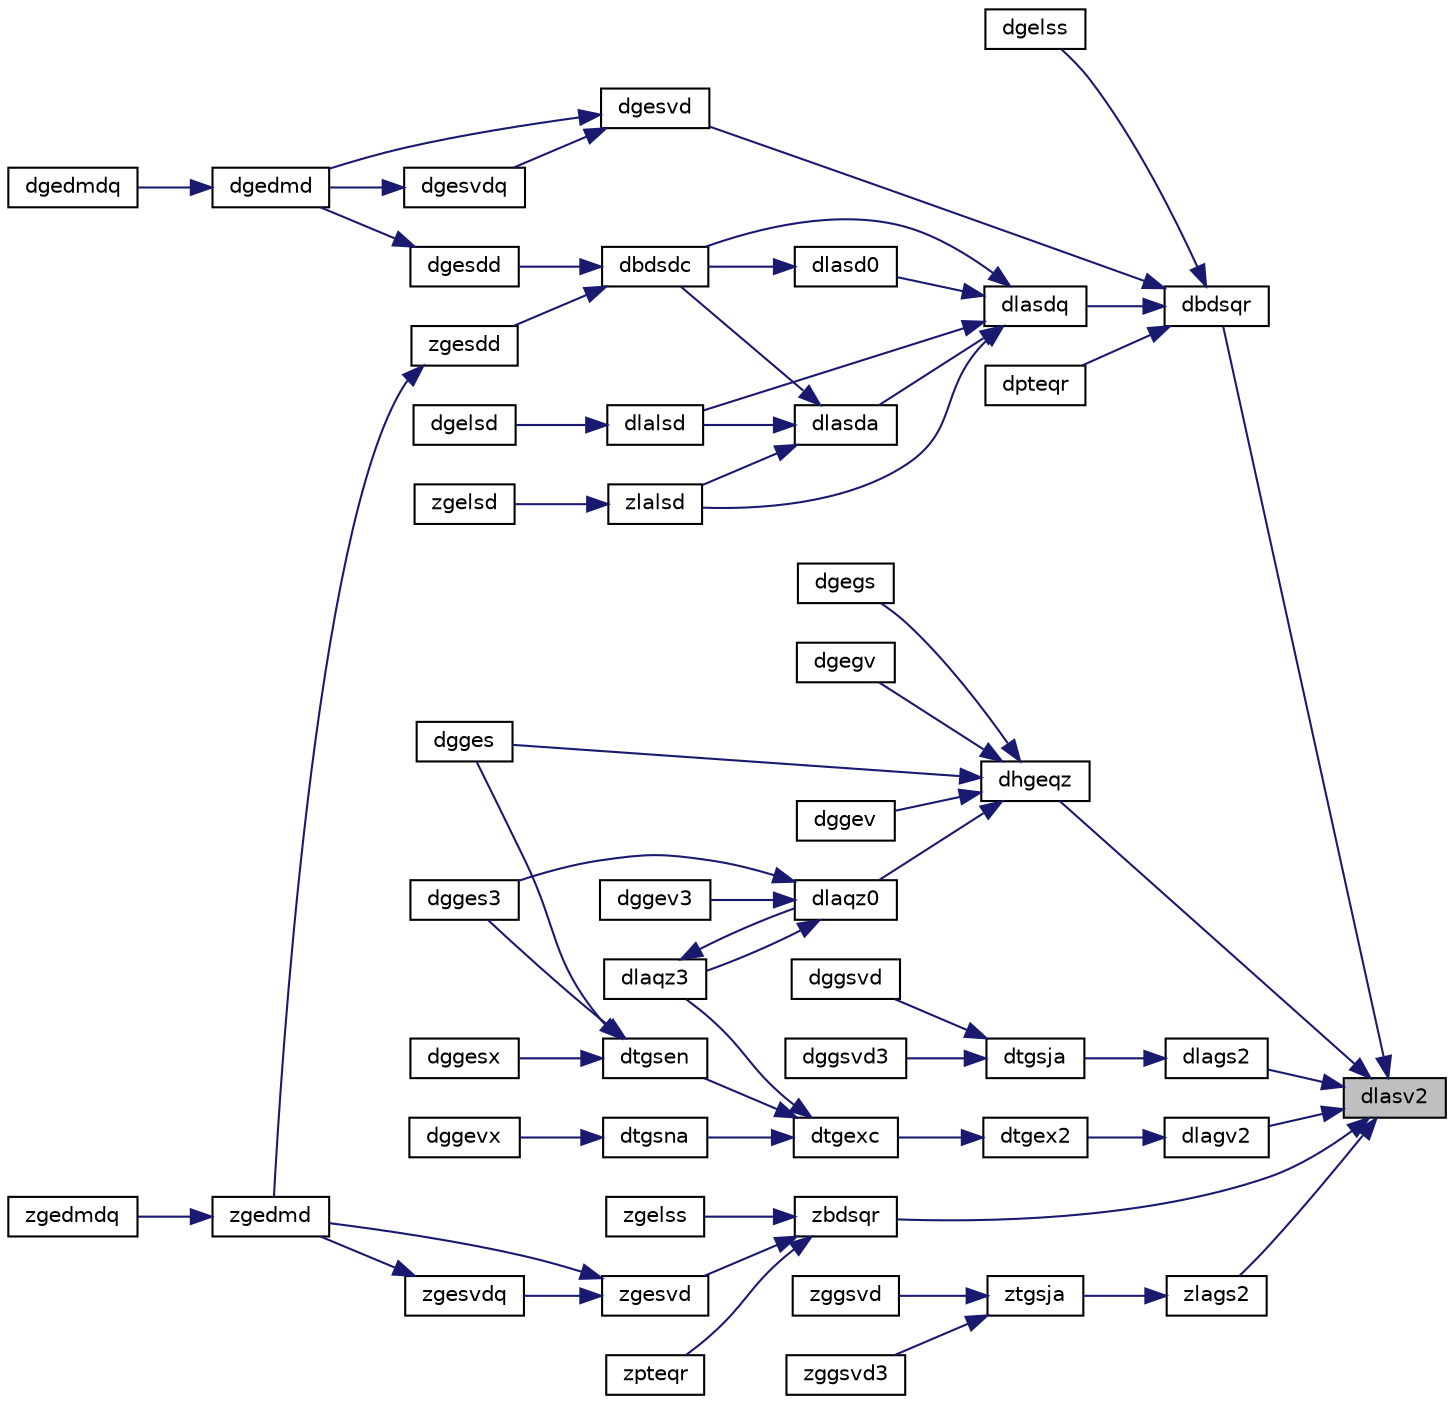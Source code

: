 digraph "dlasv2"
{
 // LATEX_PDF_SIZE
  edge [fontname="Helvetica",fontsize="10",labelfontname="Helvetica",labelfontsize="10"];
  node [fontname="Helvetica",fontsize="10",shape=record];
  rankdir="RL";
  Node1 [label="dlasv2",height=0.2,width=0.4,color="black", fillcolor="grey75", style="filled", fontcolor="black",tooltip="DLASV2 computes the singular value decomposition of a 2-by-2 triangular matrix."];
  Node1 -> Node2 [dir="back",color="midnightblue",fontsize="10",style="solid",fontname="Helvetica"];
  Node2 [label="dbdsqr",height=0.2,width=0.4,color="black", fillcolor="white", style="filled",URL="$dbdsqr_8f.html#a65ed5af8564ace53daffd808e51a7ba7",tooltip="DBDSQR"];
  Node2 -> Node3 [dir="back",color="midnightblue",fontsize="10",style="solid",fontname="Helvetica"];
  Node3 [label="dgelss",height=0.2,width=0.4,color="black", fillcolor="white", style="filled",URL="$dgelss_8f.html#aa6ed601d0622edcecb90de08d7a218ec",tooltip="DGELSS solves overdetermined or underdetermined systems for GE matrices"];
  Node2 -> Node4 [dir="back",color="midnightblue",fontsize="10",style="solid",fontname="Helvetica"];
  Node4 [label="dgesvd",height=0.2,width=0.4,color="black", fillcolor="white", style="filled",URL="$dgesvd_8f.html#a84fdf22a62b12ff364621e4713ce02f2",tooltip="DGESVD computes the singular value decomposition (SVD) for GE matrices"];
  Node4 -> Node5 [dir="back",color="midnightblue",fontsize="10",style="solid",fontname="Helvetica"];
  Node5 [label="dgedmd",height=0.2,width=0.4,color="black", fillcolor="white", style="filled",URL="$dgedmd_8f90.html#a873ebfba3e94c6200e9f6da79644abb1",tooltip="DGEDMD computes the Dynamic Mode Decomposition (DMD) for a pair of data snapshot matrices."];
  Node5 -> Node6 [dir="back",color="midnightblue",fontsize="10",style="solid",fontname="Helvetica"];
  Node6 [label="dgedmdq",height=0.2,width=0.4,color="black", fillcolor="white", style="filled",URL="$dgedmdq_8f90.html#a6c9d2f77b73a03970b6e05984167644f",tooltip="DGEDMDQ computes the Dynamic Mode Decomposition (DMD) for a pair of data snapshot matrices."];
  Node4 -> Node7 [dir="back",color="midnightblue",fontsize="10",style="solid",fontname="Helvetica"];
  Node7 [label="dgesvdq",height=0.2,width=0.4,color="black", fillcolor="white", style="filled",URL="$dgesvdq_8f.html#a6e6e097bd6ae8191bddcb0bc4ad9b43d",tooltip="DGESVDQ computes the singular value decomposition (SVD) with a QR-Preconditioned QR SVD Method for GE..."];
  Node7 -> Node5 [dir="back",color="midnightblue",fontsize="10",style="solid",fontname="Helvetica"];
  Node2 -> Node8 [dir="back",color="midnightblue",fontsize="10",style="solid",fontname="Helvetica"];
  Node8 [label="dlasdq",height=0.2,width=0.4,color="black", fillcolor="white", style="filled",URL="$dlasdq_8f.html#afc8e49b5fff31027da26e1856f8a9b25",tooltip="DLASDQ computes the SVD of a real bidiagonal matrix with diagonal d and off-diagonal e...."];
  Node8 -> Node9 [dir="back",color="midnightblue",fontsize="10",style="solid",fontname="Helvetica"];
  Node9 [label="dbdsdc",height=0.2,width=0.4,color="black", fillcolor="white", style="filled",URL="$dbdsdc_8f.html#a6465b3e8d562f4a16409308939a46a3f",tooltip="DBDSDC"];
  Node9 -> Node10 [dir="back",color="midnightblue",fontsize="10",style="solid",fontname="Helvetica"];
  Node10 [label="dgesdd",height=0.2,width=0.4,color="black", fillcolor="white", style="filled",URL="$dgesdd_8f.html#ad8e0f1c83a78d3d4858eaaa88a1c5ab1",tooltip="DGESDD"];
  Node10 -> Node5 [dir="back",color="midnightblue",fontsize="10",style="solid",fontname="Helvetica"];
  Node9 -> Node11 [dir="back",color="midnightblue",fontsize="10",style="solid",fontname="Helvetica"];
  Node11 [label="zgesdd",height=0.2,width=0.4,color="black", fillcolor="white", style="filled",URL="$zgesdd_8f.html#accb06ed106ce18814ad7069dcb43aa27",tooltip="ZGESDD"];
  Node11 -> Node12 [dir="back",color="midnightblue",fontsize="10",style="solid",fontname="Helvetica"];
  Node12 [label="zgedmd",height=0.2,width=0.4,color="black", fillcolor="white", style="filled",URL="$zgedmd_8f90.html#a09cef60be58f076072bb592bd1223dec",tooltip="ZGEDMD computes the Dynamic Mode Decomposition (DMD) for a pair of data snapshot matrices."];
  Node12 -> Node13 [dir="back",color="midnightblue",fontsize="10",style="solid",fontname="Helvetica"];
  Node13 [label="zgedmdq",height=0.2,width=0.4,color="black", fillcolor="white", style="filled",URL="$zgedmdq_8f90.html#a2ed954e87a52cfdd0bf0d61a1ff43e16",tooltip="ZGEDMDQ computes the Dynamic Mode Decomposition (DMD) for a pair of data snapshot matrices."];
  Node8 -> Node14 [dir="back",color="midnightblue",fontsize="10",style="solid",fontname="Helvetica"];
  Node14 [label="dlalsd",height=0.2,width=0.4,color="black", fillcolor="white", style="filled",URL="$dlalsd_8f.html#ad9672df73e817eee614a97daea1341b0",tooltip="DLALSD uses the singular value decomposition of A to solve the least squares problem."];
  Node14 -> Node15 [dir="back",color="midnightblue",fontsize="10",style="solid",fontname="Helvetica"];
  Node15 [label="dgelsd",height=0.2,width=0.4,color="black", fillcolor="white", style="filled",URL="$dgelsd_8f.html#a94bd4a63a6dacf523e25ff617719f752",tooltip="DGELSD computes the minimum-norm solution to a linear least squares problem for GE matrices"];
  Node8 -> Node16 [dir="back",color="midnightblue",fontsize="10",style="solid",fontname="Helvetica"];
  Node16 [label="dlasd0",height=0.2,width=0.4,color="black", fillcolor="white", style="filled",URL="$dlasd0_8f.html#ae17e31eb66deb0c5111275edbd302758",tooltip="DLASD0 computes the singular values of a real upper bidiagonal n-by-m matrix B with diagonal d and of..."];
  Node16 -> Node9 [dir="back",color="midnightblue",fontsize="10",style="solid",fontname="Helvetica"];
  Node8 -> Node17 [dir="back",color="midnightblue",fontsize="10",style="solid",fontname="Helvetica"];
  Node17 [label="dlasda",height=0.2,width=0.4,color="black", fillcolor="white", style="filled",URL="$dlasda_8f.html#af8abcba620b2d5a1321889fd86cb3f12",tooltip="DLASDA computes the singular value decomposition (SVD) of a real upper bidiagonal matrix with diagona..."];
  Node17 -> Node9 [dir="back",color="midnightblue",fontsize="10",style="solid",fontname="Helvetica"];
  Node17 -> Node14 [dir="back",color="midnightblue",fontsize="10",style="solid",fontname="Helvetica"];
  Node17 -> Node18 [dir="back",color="midnightblue",fontsize="10",style="solid",fontname="Helvetica"];
  Node18 [label="zlalsd",height=0.2,width=0.4,color="black", fillcolor="white", style="filled",URL="$zlalsd_8f.html#a469113fb08a70d0fa24940f949a04d6c",tooltip="ZLALSD uses the singular value decomposition of A to solve the least squares problem."];
  Node18 -> Node19 [dir="back",color="midnightblue",fontsize="10",style="solid",fontname="Helvetica"];
  Node19 [label="zgelsd",height=0.2,width=0.4,color="black", fillcolor="white", style="filled",URL="$zgelsd_8f.html#ae06e94cada1d406119efa6251a4eb308",tooltip="ZGELSD computes the minimum-norm solution to a linear least squares problem for GE matrices"];
  Node8 -> Node18 [dir="back",color="midnightblue",fontsize="10",style="solid",fontname="Helvetica"];
  Node2 -> Node20 [dir="back",color="midnightblue",fontsize="10",style="solid",fontname="Helvetica"];
  Node20 [label="dpteqr",height=0.2,width=0.4,color="black", fillcolor="white", style="filled",URL="$dpteqr_8f.html#a03d834df95ce593c02831f77602cfa7d",tooltip="DPTEQR"];
  Node1 -> Node21 [dir="back",color="midnightblue",fontsize="10",style="solid",fontname="Helvetica"];
  Node21 [label="dhgeqz",height=0.2,width=0.4,color="black", fillcolor="white", style="filled",URL="$dhgeqz_8f.html#a21c89aba210fbfb8cca635e47dccbdb3",tooltip="DHGEQZ"];
  Node21 -> Node22 [dir="back",color="midnightblue",fontsize="10",style="solid",fontname="Helvetica"];
  Node22 [label="dgegs",height=0.2,width=0.4,color="black", fillcolor="white", style="filled",URL="$dgegs_8f.html#af64f56e7012093f95cd35f59271b85bf",tooltip="DGEGS computes the eigenvalues, real Schur form, and, optionally, the left and/or right Schur vectors..."];
  Node21 -> Node23 [dir="back",color="midnightblue",fontsize="10",style="solid",fontname="Helvetica"];
  Node23 [label="dgegv",height=0.2,width=0.4,color="black", fillcolor="white", style="filled",URL="$dgegv_8f.html#a4a909655349307569c2a11e703a7ac08",tooltip="DGEGV computes the eigenvalues and, optionally, the left and/or right eigenvectors of a real matrix p..."];
  Node21 -> Node24 [dir="back",color="midnightblue",fontsize="10",style="solid",fontname="Helvetica"];
  Node24 [label="dgges",height=0.2,width=0.4,color="black", fillcolor="white", style="filled",URL="$dgges_8f.html#a8637d4b822e19d10327ddcb4235dc08e",tooltip="DGGES computes the eigenvalues, the Schur form, and, optionally, the matrix of Schur vectors for GE m..."];
  Node21 -> Node25 [dir="back",color="midnightblue",fontsize="10",style="solid",fontname="Helvetica"];
  Node25 [label="dggev",height=0.2,width=0.4,color="black", fillcolor="white", style="filled",URL="$dggev_8f.html#a4f59e87e670a755b41cbdd7e97f36bea",tooltip="DGGEV computes the eigenvalues and, optionally, the left and/or right eigenvectors for GE matrices"];
  Node21 -> Node26 [dir="back",color="midnightblue",fontsize="10",style="solid",fontname="Helvetica"];
  Node26 [label="dlaqz0",height=0.2,width=0.4,color="black", fillcolor="white", style="filled",URL="$dlaqz0_8f.html#a64ae394c770b6fbb30c1d6d6727d003c",tooltip="DLAQZ0"];
  Node26 -> Node27 [dir="back",color="midnightblue",fontsize="10",style="solid",fontname="Helvetica"];
  Node27 [label="dgges3",height=0.2,width=0.4,color="black", fillcolor="white", style="filled",URL="$dgges3_8f.html#a3903b5dcbc186bcc5b2db0604331dbb6",tooltip="DGGES3 computes the eigenvalues, the Schur form, and, optionally, the matrix of Schur vectors for GE ..."];
  Node26 -> Node28 [dir="back",color="midnightblue",fontsize="10",style="solid",fontname="Helvetica"];
  Node28 [label="dggev3",height=0.2,width=0.4,color="black", fillcolor="white", style="filled",URL="$dggev3_8f.html#a28d81b96083b18aa21c47e2e6ff59e5a",tooltip="DGGEV3 computes the eigenvalues and, optionally, the left and/or right eigenvectors for GE matrices (..."];
  Node26 -> Node29 [dir="back",color="midnightblue",fontsize="10",style="solid",fontname="Helvetica"];
  Node29 [label="dlaqz3",height=0.2,width=0.4,color="black", fillcolor="white", style="filled",URL="$dlaqz3_8f.html#a9214b3b765a89d0b3fd6a08b6ec56d0f",tooltip="DLAQZ3"];
  Node29 -> Node26 [dir="back",color="midnightblue",fontsize="10",style="solid",fontname="Helvetica"];
  Node1 -> Node30 [dir="back",color="midnightblue",fontsize="10",style="solid",fontname="Helvetica"];
  Node30 [label="dlags2",height=0.2,width=0.4,color="black", fillcolor="white", style="filled",URL="$dlags2_8f.html#a81f2fe4ff54dc550df187655d17e61c4",tooltip="DLAGS2 computes 2-by-2 orthogonal matrices U, V, and Q, and applies them to matrices A and B such tha..."];
  Node30 -> Node31 [dir="back",color="midnightblue",fontsize="10",style="solid",fontname="Helvetica"];
  Node31 [label="dtgsja",height=0.2,width=0.4,color="black", fillcolor="white", style="filled",URL="$dtgsja_8f.html#a735d79ef7de07a8458981915eaa0aae8",tooltip="DTGSJA"];
  Node31 -> Node32 [dir="back",color="midnightblue",fontsize="10",style="solid",fontname="Helvetica"];
  Node32 [label="dggsvd",height=0.2,width=0.4,color="black", fillcolor="white", style="filled",URL="$dggsvd_8f.html#af81db37b433882a26f692aeff19f002e",tooltip="DGGSVD computes the singular value decomposition (SVD) for OTHER matrices"];
  Node31 -> Node33 [dir="back",color="midnightblue",fontsize="10",style="solid",fontname="Helvetica"];
  Node33 [label="dggsvd3",height=0.2,width=0.4,color="black", fillcolor="white", style="filled",URL="$dggsvd3_8f.html#ab6c743f531c1b87922eb811cbc3ef645",tooltip="DGGSVD3 computes the singular value decomposition (SVD) for OTHER matrices"];
  Node1 -> Node34 [dir="back",color="midnightblue",fontsize="10",style="solid",fontname="Helvetica"];
  Node34 [label="dlagv2",height=0.2,width=0.4,color="black", fillcolor="white", style="filled",URL="$dlagv2_8f.html#ad9f2277feb511ff205c0caf084e29109",tooltip="DLAGV2 computes the Generalized Schur factorization of a real 2-by-2 matrix pencil (A,..."];
  Node34 -> Node35 [dir="back",color="midnightblue",fontsize="10",style="solid",fontname="Helvetica"];
  Node35 [label="dtgex2",height=0.2,width=0.4,color="black", fillcolor="white", style="filled",URL="$dtgex2_8f.html#aa3c93490c68259c80285d72cb61cbd99",tooltip="DTGEX2 swaps adjacent diagonal blocks in an upper (quasi) triangular matrix pair by an orthogonal equ..."];
  Node35 -> Node36 [dir="back",color="midnightblue",fontsize="10",style="solid",fontname="Helvetica"];
  Node36 [label="dtgexc",height=0.2,width=0.4,color="black", fillcolor="white", style="filled",URL="$dtgexc_8f.html#a2510d68d70194719d570cbcfe24b3e74",tooltip="DTGEXC"];
  Node36 -> Node29 [dir="back",color="midnightblue",fontsize="10",style="solid",fontname="Helvetica"];
  Node36 -> Node37 [dir="back",color="midnightblue",fontsize="10",style="solid",fontname="Helvetica"];
  Node37 [label="dtgsen",height=0.2,width=0.4,color="black", fillcolor="white", style="filled",URL="$dtgsen_8f.html#aba8441d4f7374bbcf6c093dbec0b517e",tooltip="DTGSEN"];
  Node37 -> Node24 [dir="back",color="midnightblue",fontsize="10",style="solid",fontname="Helvetica"];
  Node37 -> Node27 [dir="back",color="midnightblue",fontsize="10",style="solid",fontname="Helvetica"];
  Node37 -> Node38 [dir="back",color="midnightblue",fontsize="10",style="solid",fontname="Helvetica"];
  Node38 [label="dggesx",height=0.2,width=0.4,color="black", fillcolor="white", style="filled",URL="$dggesx_8f.html#a923e1df287c0a880641462ce42607936",tooltip="DGGESX computes the eigenvalues, the Schur form, and, optionally, the matrix of Schur vectors for GE ..."];
  Node36 -> Node39 [dir="back",color="midnightblue",fontsize="10",style="solid",fontname="Helvetica"];
  Node39 [label="dtgsna",height=0.2,width=0.4,color="black", fillcolor="white", style="filled",URL="$dtgsna_8f.html#a6c1a813b10f49050475ad50fe9fcaea7",tooltip="DTGSNA"];
  Node39 -> Node40 [dir="back",color="midnightblue",fontsize="10",style="solid",fontname="Helvetica"];
  Node40 [label="dggevx",height=0.2,width=0.4,color="black", fillcolor="white", style="filled",URL="$dggevx_8f.html#a58099bb0f4ebe6a1f6f6078e05a6fb78",tooltip="DGGEVX computes the eigenvalues and, optionally, the left and/or right eigenvectors for GE matrices"];
  Node1 -> Node41 [dir="back",color="midnightblue",fontsize="10",style="solid",fontname="Helvetica"];
  Node41 [label="zbdsqr",height=0.2,width=0.4,color="black", fillcolor="white", style="filled",URL="$zbdsqr_8f.html#ae7f455622680c22921ba25be440a726f",tooltip="ZBDSQR"];
  Node41 -> Node42 [dir="back",color="midnightblue",fontsize="10",style="solid",fontname="Helvetica"];
  Node42 [label="zgelss",height=0.2,width=0.4,color="black", fillcolor="white", style="filled",URL="$zgelss_8f.html#a61e68db68886c3f80753fac87ca35a6e",tooltip="ZGELSS solves overdetermined or underdetermined systems for GE matrices"];
  Node41 -> Node43 [dir="back",color="midnightblue",fontsize="10",style="solid",fontname="Helvetica"];
  Node43 [label="zgesvd",height=0.2,width=0.4,color="black", fillcolor="white", style="filled",URL="$zgesvd_8f.html#ad6f0c85f3cca2968e1ef901d2b6014ee",tooltip="ZGESVD computes the singular value decomposition (SVD) for GE matrices"];
  Node43 -> Node12 [dir="back",color="midnightblue",fontsize="10",style="solid",fontname="Helvetica"];
  Node43 -> Node44 [dir="back",color="midnightblue",fontsize="10",style="solid",fontname="Helvetica"];
  Node44 [label="zgesvdq",height=0.2,width=0.4,color="black", fillcolor="white", style="filled",URL="$zgesvdq_8f.html#a964d223acba8bbc2118353c864fa2a39",tooltip="ZGESVDQ computes the singular value decomposition (SVD) with a QR-Preconditioned QR SVD Method for GE..."];
  Node44 -> Node12 [dir="back",color="midnightblue",fontsize="10",style="solid",fontname="Helvetica"];
  Node41 -> Node45 [dir="back",color="midnightblue",fontsize="10",style="solid",fontname="Helvetica"];
  Node45 [label="zpteqr",height=0.2,width=0.4,color="black", fillcolor="white", style="filled",URL="$zpteqr_8f.html#a08d07a22ba5f50a14d9caf644723b5c3",tooltip="ZPTEQR"];
  Node1 -> Node46 [dir="back",color="midnightblue",fontsize="10",style="solid",fontname="Helvetica"];
  Node46 [label="zlags2",height=0.2,width=0.4,color="black", fillcolor="white", style="filled",URL="$zlags2_8f.html#ac87de62432b4ef78f14a56962ffb726a",tooltip="ZLAGS2"];
  Node46 -> Node47 [dir="back",color="midnightblue",fontsize="10",style="solid",fontname="Helvetica"];
  Node47 [label="ztgsja",height=0.2,width=0.4,color="black", fillcolor="white", style="filled",URL="$ztgsja_8f.html#ade61d8e6d687e1c1f1e81aafd56e77f2",tooltip="ZTGSJA"];
  Node47 -> Node48 [dir="back",color="midnightblue",fontsize="10",style="solid",fontname="Helvetica"];
  Node48 [label="zggsvd",height=0.2,width=0.4,color="black", fillcolor="white", style="filled",URL="$zggsvd_8f.html#afa4ba38256f4d15e886bb4681fa6e688",tooltip="ZGGSVD computes the singular value decomposition (SVD) for OTHER matrices"];
  Node47 -> Node49 [dir="back",color="midnightblue",fontsize="10",style="solid",fontname="Helvetica"];
  Node49 [label="zggsvd3",height=0.2,width=0.4,color="black", fillcolor="white", style="filled",URL="$zggsvd3_8f.html#a475afe0b3e08089cac32364ef01895da",tooltip="ZGGSVD3 computes the singular value decomposition (SVD) for OTHER matrices"];
}
